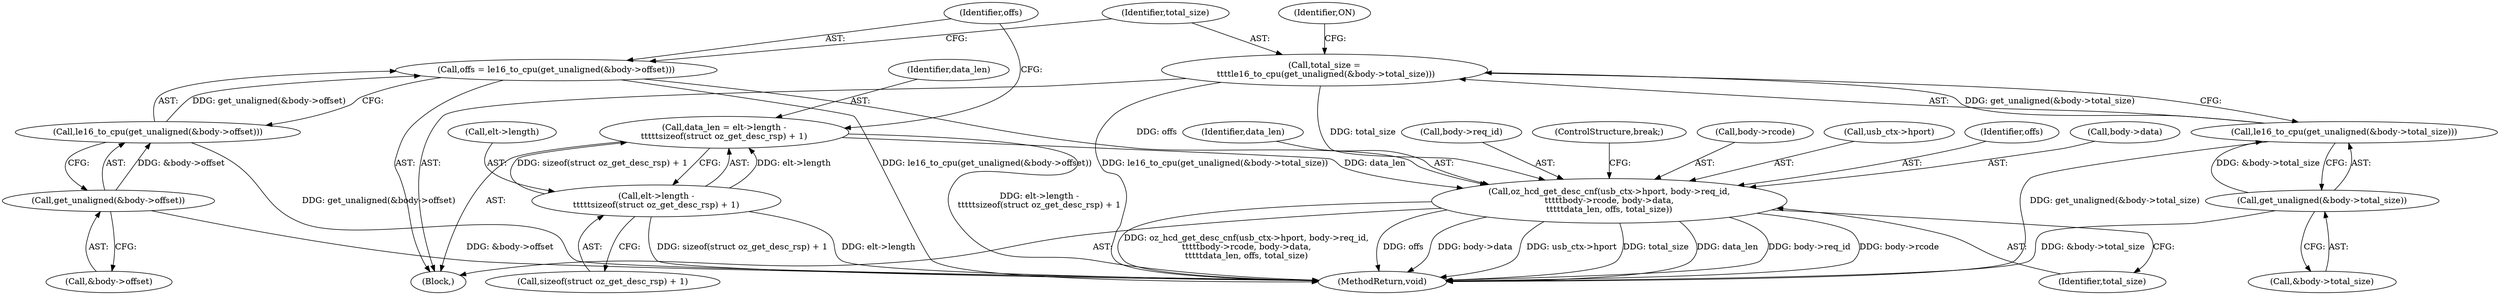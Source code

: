 digraph "1_linux_d114b9fe78c8d6fc6e70808c2092aa307c36dc8e@pointer" {
"1000225" [label="(Call,oz_hcd_get_desc_cnf(usb_ctx->hport, body->req_id,\n\t\t\t\t\tbody->rcode, body->data,\n\t\t\t\t\tdata_len, offs, total_size))"];
"1000194" [label="(Call,data_len = elt->length -\n\t\t\t\t\tsizeof(struct oz_get_desc_rsp) + 1)"];
"1000196" [label="(Call,elt->length -\n\t\t\t\t\tsizeof(struct oz_get_desc_rsp) + 1)"];
"1000205" [label="(Call,offs = le16_to_cpu(get_unaligned(&body->offset)))"];
"1000207" [label="(Call,le16_to_cpu(get_unaligned(&body->offset)))"];
"1000208" [label="(Call,get_unaligned(&body->offset))"];
"1000214" [label="(Call,total_size =\n \t\t\t\tle16_to_cpu(get_unaligned(&body->total_size)))"];
"1000216" [label="(Call,le16_to_cpu(get_unaligned(&body->total_size)))"];
"1000217" [label="(Call,get_unaligned(&body->total_size))"];
"1000238" [label="(Identifier,data_len)"];
"1000214" [label="(Call,total_size =\n \t\t\t\tle16_to_cpu(get_unaligned(&body->total_size)))"];
"1000208" [label="(Call,get_unaligned(&body->offset))"];
"1000197" [label="(Call,elt->length)"];
"1000229" [label="(Call,body->req_id)"];
"1000241" [label="(ControlStructure,break;)"];
"1000232" [label="(Call,body->rcode)"];
"1000195" [label="(Identifier,data_len)"];
"1000194" [label="(Call,data_len = elt->length -\n\t\t\t\t\tsizeof(struct oz_get_desc_rsp) + 1)"];
"1000223" [label="(Identifier,ON)"];
"1000218" [label="(Call,&body->total_size)"];
"1000216" [label="(Call,le16_to_cpu(get_unaligned(&body->total_size)))"];
"1000186" [label="(Block,)"];
"1000200" [label="(Call,sizeof(struct oz_get_desc_rsp) + 1)"];
"1000226" [label="(Call,usb_ctx->hport)"];
"1000209" [label="(Call,&body->offset)"];
"1000225" [label="(Call,oz_hcd_get_desc_cnf(usb_ctx->hport, body->req_id,\n\t\t\t\t\tbody->rcode, body->data,\n\t\t\t\t\tdata_len, offs, total_size))"];
"1000240" [label="(Identifier,total_size)"];
"1000206" [label="(Identifier,offs)"];
"1000215" [label="(Identifier,total_size)"];
"1000205" [label="(Call,offs = le16_to_cpu(get_unaligned(&body->offset)))"];
"1000239" [label="(Identifier,offs)"];
"1000235" [label="(Call,body->data)"];
"1000325" [label="(MethodReturn,void)"];
"1000196" [label="(Call,elt->length -\n\t\t\t\t\tsizeof(struct oz_get_desc_rsp) + 1)"];
"1000207" [label="(Call,le16_to_cpu(get_unaligned(&body->offset)))"];
"1000217" [label="(Call,get_unaligned(&body->total_size))"];
"1000225" -> "1000186"  [label="AST: "];
"1000225" -> "1000240"  [label="CFG: "];
"1000226" -> "1000225"  [label="AST: "];
"1000229" -> "1000225"  [label="AST: "];
"1000232" -> "1000225"  [label="AST: "];
"1000235" -> "1000225"  [label="AST: "];
"1000238" -> "1000225"  [label="AST: "];
"1000239" -> "1000225"  [label="AST: "];
"1000240" -> "1000225"  [label="AST: "];
"1000241" -> "1000225"  [label="CFG: "];
"1000225" -> "1000325"  [label="DDG: oz_hcd_get_desc_cnf(usb_ctx->hport, body->req_id,\n\t\t\t\t\tbody->rcode, body->data,\n\t\t\t\t\tdata_len, offs, total_size)"];
"1000225" -> "1000325"  [label="DDG: offs"];
"1000225" -> "1000325"  [label="DDG: body->data"];
"1000225" -> "1000325"  [label="DDG: usb_ctx->hport"];
"1000225" -> "1000325"  [label="DDG: total_size"];
"1000225" -> "1000325"  [label="DDG: data_len"];
"1000225" -> "1000325"  [label="DDG: body->req_id"];
"1000225" -> "1000325"  [label="DDG: body->rcode"];
"1000194" -> "1000225"  [label="DDG: data_len"];
"1000205" -> "1000225"  [label="DDG: offs"];
"1000214" -> "1000225"  [label="DDG: total_size"];
"1000194" -> "1000186"  [label="AST: "];
"1000194" -> "1000196"  [label="CFG: "];
"1000195" -> "1000194"  [label="AST: "];
"1000196" -> "1000194"  [label="AST: "];
"1000206" -> "1000194"  [label="CFG: "];
"1000194" -> "1000325"  [label="DDG: elt->length -\n\t\t\t\t\tsizeof(struct oz_get_desc_rsp) + 1"];
"1000196" -> "1000194"  [label="DDG: elt->length"];
"1000196" -> "1000194"  [label="DDG: sizeof(struct oz_get_desc_rsp) + 1"];
"1000196" -> "1000200"  [label="CFG: "];
"1000197" -> "1000196"  [label="AST: "];
"1000200" -> "1000196"  [label="AST: "];
"1000196" -> "1000325"  [label="DDG: sizeof(struct oz_get_desc_rsp) + 1"];
"1000196" -> "1000325"  [label="DDG: elt->length"];
"1000205" -> "1000186"  [label="AST: "];
"1000205" -> "1000207"  [label="CFG: "];
"1000206" -> "1000205"  [label="AST: "];
"1000207" -> "1000205"  [label="AST: "];
"1000215" -> "1000205"  [label="CFG: "];
"1000205" -> "1000325"  [label="DDG: le16_to_cpu(get_unaligned(&body->offset))"];
"1000207" -> "1000205"  [label="DDG: get_unaligned(&body->offset)"];
"1000207" -> "1000208"  [label="CFG: "];
"1000208" -> "1000207"  [label="AST: "];
"1000207" -> "1000325"  [label="DDG: get_unaligned(&body->offset)"];
"1000208" -> "1000207"  [label="DDG: &body->offset"];
"1000208" -> "1000209"  [label="CFG: "];
"1000209" -> "1000208"  [label="AST: "];
"1000208" -> "1000325"  [label="DDG: &body->offset"];
"1000214" -> "1000186"  [label="AST: "];
"1000214" -> "1000216"  [label="CFG: "];
"1000215" -> "1000214"  [label="AST: "];
"1000216" -> "1000214"  [label="AST: "];
"1000223" -> "1000214"  [label="CFG: "];
"1000214" -> "1000325"  [label="DDG: le16_to_cpu(get_unaligned(&body->total_size))"];
"1000216" -> "1000214"  [label="DDG: get_unaligned(&body->total_size)"];
"1000216" -> "1000217"  [label="CFG: "];
"1000217" -> "1000216"  [label="AST: "];
"1000216" -> "1000325"  [label="DDG: get_unaligned(&body->total_size)"];
"1000217" -> "1000216"  [label="DDG: &body->total_size"];
"1000217" -> "1000218"  [label="CFG: "];
"1000218" -> "1000217"  [label="AST: "];
"1000217" -> "1000325"  [label="DDG: &body->total_size"];
}
